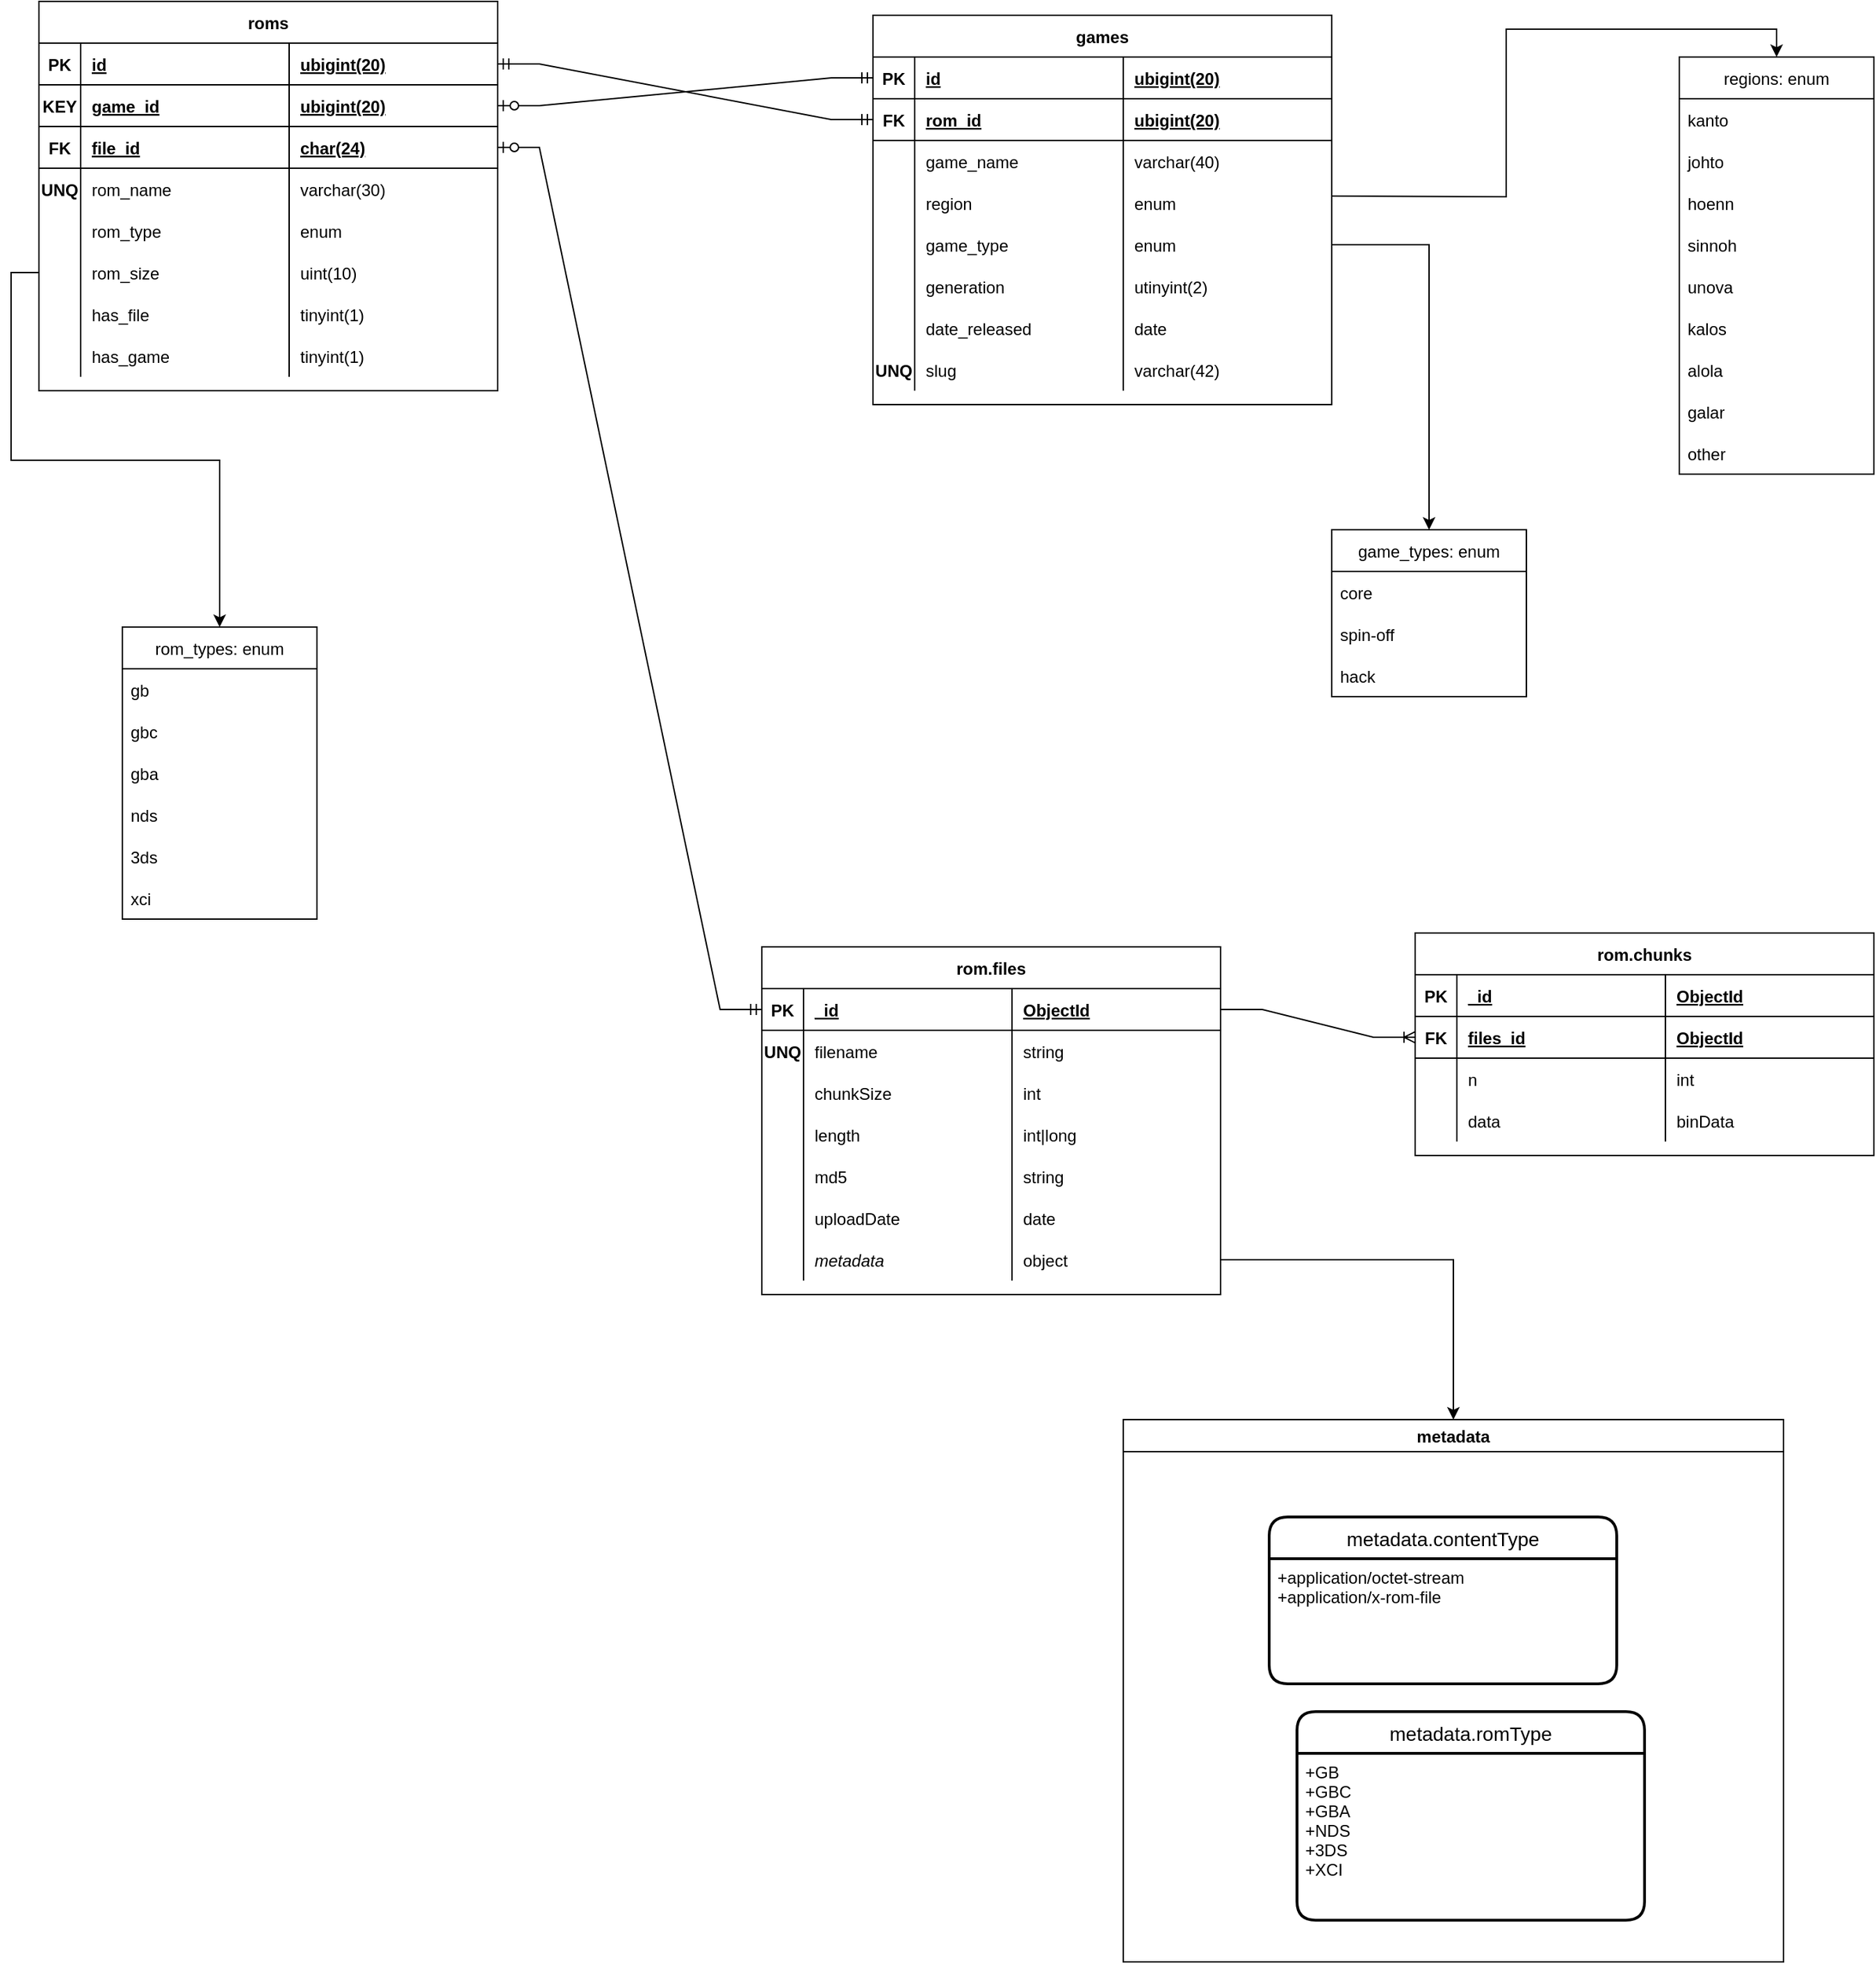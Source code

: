 <mxfile version="15.5.4" type="embed"><diagram name="entity relationships" id="74ElHqe2EC3aqX6EEn2t"><mxGraphModel dx="1138" dy="743" grid="1" gridSize="10" guides="1" tooltips="1" connect="1" arrows="1" fold="1" page="1" pageScale="1" pageWidth="1600" pageHeight="1700" math="0" shadow="0"><root><mxCell id="79l5Amxugq9wVrUoXMFh-0"/><mxCell id="79l5Amxugq9wVrUoXMFh-1" parent="79l5Amxugq9wVrUoXMFh-0"/><mxCell id="79l5Amxugq9wVrUoXMFh-99" value="" style="fontSize=12;html=1;endArrow=ERzeroToOne;startArrow=ERmandOne;rounded=0;exitX=0;exitY=0.5;exitDx=0;exitDy=0;edgeStyle=entityRelationEdgeStyle;entryX=1;entryY=0.5;entryDx=0;entryDy=0;" parent="79l5Amxugq9wVrUoXMFh-1" source="79l5Amxugq9wVrUoXMFh-71" target="79l5Amxugq9wVrUoXMFh-11" edge="1"><mxGeometry width="100" height="100" relative="1" as="geometry"><mxPoint x="477.5" y="725" as="sourcePoint"/><mxPoint x="380" y="560" as="targetPoint"/></mxGeometry></mxCell><mxCell id="7aHwa-r83lZ46MPhOt-1-4" value="" style="edgeStyle=entityRelationEdgeStyle;fontSize=12;html=1;endArrow=ERoneToMany;rounded=0;" parent="79l5Amxugq9wVrUoXMFh-1" source="79l5Amxugq9wVrUoXMFh-71" edge="1"><mxGeometry width="100" height="100" relative="1" as="geometry"><mxPoint x="780" y="785" as="sourcePoint"/><mxPoint x="1170" y="815" as="targetPoint"/></mxGeometry></mxCell><mxCell id="79l5Amxugq9wVrUoXMFh-100" value="rom.chunks" style="shape=table;startSize=30;container=1;collapsible=1;childLayout=tableLayout;fixedRows=1;rowLines=0;fontStyle=1;align=center;resizeLast=1;" parent="79l5Amxugq9wVrUoXMFh-1" vertex="1"><mxGeometry x="1170" y="740" width="330" height="160" as="geometry"/></mxCell><mxCell id="79l5Amxugq9wVrUoXMFh-101" value="" style="shape=tableRow;horizontal=0;startSize=0;swimlaneHead=0;swimlaneBody=0;fillColor=none;collapsible=0;dropTarget=0;points=[[0,0.5],[1,0.5]];portConstraint=eastwest;top=0;left=0;right=0;bottom=1;" parent="79l5Amxugq9wVrUoXMFh-100" vertex="1"><mxGeometry y="30" width="330" height="30" as="geometry"/></mxCell><mxCell id="79l5Amxugq9wVrUoXMFh-102" value="PK" style="shape=partialRectangle;connectable=0;fillColor=none;top=0;left=0;bottom=0;right=0;fontStyle=1;overflow=hidden;" parent="79l5Amxugq9wVrUoXMFh-101" vertex="1"><mxGeometry width="30" height="30" as="geometry"><mxRectangle width="30" height="30" as="alternateBounds"/></mxGeometry></mxCell><mxCell id="79l5Amxugq9wVrUoXMFh-103" value="_id" style="shape=partialRectangle;connectable=0;fillColor=none;top=0;left=0;bottom=0;right=0;align=left;spacingLeft=6;fontStyle=5;overflow=hidden;" parent="79l5Amxugq9wVrUoXMFh-101" vertex="1"><mxGeometry x="30" width="150" height="30" as="geometry"><mxRectangle width="150" height="30" as="alternateBounds"/></mxGeometry></mxCell><mxCell id="79l5Amxugq9wVrUoXMFh-104" value="ObjectId" style="shape=partialRectangle;connectable=0;fillColor=none;top=0;left=0;bottom=0;right=0;align=left;spacingLeft=6;fontStyle=5;overflow=hidden;" parent="79l5Amxugq9wVrUoXMFh-101" vertex="1"><mxGeometry x="180" width="150" height="30" as="geometry"><mxRectangle width="150" height="30" as="alternateBounds"/></mxGeometry></mxCell><mxCell id="79l5Amxugq9wVrUoXMFh-105" style="shape=tableRow;horizontal=0;startSize=0;swimlaneHead=0;swimlaneBody=0;fillColor=none;collapsible=0;dropTarget=0;points=[[0,0.5],[1,0.5]];portConstraint=eastwest;top=0;left=0;right=0;bottom=1;" parent="79l5Amxugq9wVrUoXMFh-100" vertex="1"><mxGeometry y="60" width="330" height="30" as="geometry"/></mxCell><mxCell id="79l5Amxugq9wVrUoXMFh-106" value="FK" style="shape=partialRectangle;connectable=0;fillColor=none;top=0;left=0;bottom=0;right=0;fontStyle=1;overflow=hidden;" parent="79l5Amxugq9wVrUoXMFh-105" vertex="1"><mxGeometry width="30" height="30" as="geometry"><mxRectangle width="30" height="30" as="alternateBounds"/></mxGeometry></mxCell><mxCell id="79l5Amxugq9wVrUoXMFh-107" value="files_id" style="shape=partialRectangle;connectable=0;fillColor=none;top=0;left=0;bottom=0;right=0;align=left;spacingLeft=6;fontStyle=5;overflow=hidden;" parent="79l5Amxugq9wVrUoXMFh-105" vertex="1"><mxGeometry x="30" width="150" height="30" as="geometry"><mxRectangle width="150" height="30" as="alternateBounds"/></mxGeometry></mxCell><mxCell id="79l5Amxugq9wVrUoXMFh-108" value="ObjectId" style="shape=partialRectangle;connectable=0;fillColor=none;top=0;left=0;bottom=0;right=0;align=left;spacingLeft=6;fontStyle=5;overflow=hidden;" parent="79l5Amxugq9wVrUoXMFh-105" vertex="1"><mxGeometry x="180" width="150" height="30" as="geometry"><mxRectangle width="150" height="30" as="alternateBounds"/></mxGeometry></mxCell><mxCell id="79l5Amxugq9wVrUoXMFh-109" value="" style="shape=tableRow;horizontal=0;startSize=0;swimlaneHead=0;swimlaneBody=0;fillColor=none;collapsible=0;dropTarget=0;points=[[0,0.5],[1,0.5]];portConstraint=eastwest;top=0;left=0;right=0;bottom=0;" parent="79l5Amxugq9wVrUoXMFh-100" vertex="1"><mxGeometry y="90" width="330" height="30" as="geometry"/></mxCell><mxCell id="79l5Amxugq9wVrUoXMFh-110" value="" style="shape=partialRectangle;connectable=0;fillColor=none;top=0;left=0;bottom=0;right=0;editable=1;overflow=hidden;" parent="79l5Amxugq9wVrUoXMFh-109" vertex="1"><mxGeometry width="30" height="30" as="geometry"><mxRectangle width="30" height="30" as="alternateBounds"/></mxGeometry></mxCell><mxCell id="79l5Amxugq9wVrUoXMFh-111" value="n" style="shape=partialRectangle;connectable=0;fillColor=none;top=0;left=0;bottom=0;right=0;align=left;spacingLeft=6;overflow=hidden;" parent="79l5Amxugq9wVrUoXMFh-109" vertex="1"><mxGeometry x="30" width="150" height="30" as="geometry"><mxRectangle width="150" height="30" as="alternateBounds"/></mxGeometry></mxCell><mxCell id="79l5Amxugq9wVrUoXMFh-112" value="int" style="shape=partialRectangle;connectable=0;fillColor=none;top=0;left=0;bottom=0;right=0;align=left;spacingLeft=6;overflow=hidden;" parent="79l5Amxugq9wVrUoXMFh-109" vertex="1"><mxGeometry x="180" width="150" height="30" as="geometry"><mxRectangle width="150" height="30" as="alternateBounds"/></mxGeometry></mxCell><mxCell id="79l5Amxugq9wVrUoXMFh-113" value="" style="shape=tableRow;horizontal=0;startSize=0;swimlaneHead=0;swimlaneBody=0;fillColor=none;collapsible=0;dropTarget=0;points=[[0,0.5],[1,0.5]];portConstraint=eastwest;top=0;left=0;right=0;bottom=0;" parent="79l5Amxugq9wVrUoXMFh-100" vertex="1"><mxGeometry y="120" width="330" height="30" as="geometry"/></mxCell><mxCell id="79l5Amxugq9wVrUoXMFh-114" value="" style="shape=partialRectangle;connectable=0;fillColor=none;top=0;left=0;bottom=0;right=0;editable=1;overflow=hidden;" parent="79l5Amxugq9wVrUoXMFh-113" vertex="1"><mxGeometry width="30" height="30" as="geometry"><mxRectangle width="30" height="30" as="alternateBounds"/></mxGeometry></mxCell><mxCell id="79l5Amxugq9wVrUoXMFh-115" value="data" style="shape=partialRectangle;connectable=0;fillColor=none;top=0;left=0;bottom=0;right=0;align=left;spacingLeft=6;overflow=hidden;" parent="79l5Amxugq9wVrUoXMFh-113" vertex="1"><mxGeometry x="30" width="150" height="30" as="geometry"><mxRectangle width="150" height="30" as="alternateBounds"/></mxGeometry></mxCell><mxCell id="79l5Amxugq9wVrUoXMFh-116" value="binData" style="shape=partialRectangle;connectable=0;fillColor=none;top=0;left=0;bottom=0;right=0;align=left;spacingLeft=6;overflow=hidden;" parent="79l5Amxugq9wVrUoXMFh-113" vertex="1"><mxGeometry x="180" width="150" height="30" as="geometry"><mxRectangle width="150" height="30" as="alternateBounds"/></mxGeometry></mxCell><mxCell id="79l5Amxugq9wVrUoXMFh-70" value="rom.files" style="shape=table;startSize=30;container=1;collapsible=1;childLayout=tableLayout;fixedRows=1;rowLines=0;fontStyle=1;align=center;resizeLast=1;" parent="79l5Amxugq9wVrUoXMFh-1" vertex="1"><mxGeometry x="700" y="750" width="330" height="250" as="geometry"/></mxCell><mxCell id="79l5Amxugq9wVrUoXMFh-71" value="" style="shape=tableRow;horizontal=0;startSize=0;swimlaneHead=0;swimlaneBody=0;fillColor=none;collapsible=0;dropTarget=0;points=[[0,0.5],[1,0.5]];portConstraint=eastwest;top=0;left=0;right=0;bottom=1;" parent="79l5Amxugq9wVrUoXMFh-70" vertex="1"><mxGeometry y="30" width="330" height="30" as="geometry"/></mxCell><mxCell id="79l5Amxugq9wVrUoXMFh-72" value="PK" style="shape=partialRectangle;connectable=0;fillColor=none;top=0;left=0;bottom=0;right=0;fontStyle=1;overflow=hidden;" parent="79l5Amxugq9wVrUoXMFh-71" vertex="1"><mxGeometry width="30" height="30" as="geometry"><mxRectangle width="30" height="30" as="alternateBounds"/></mxGeometry></mxCell><mxCell id="79l5Amxugq9wVrUoXMFh-73" value="_id" style="shape=partialRectangle;connectable=0;fillColor=none;top=0;left=0;bottom=0;right=0;align=left;spacingLeft=6;fontStyle=5;overflow=hidden;" parent="79l5Amxugq9wVrUoXMFh-71" vertex="1"><mxGeometry x="30" width="150" height="30" as="geometry"><mxRectangle width="150" height="30" as="alternateBounds"/></mxGeometry></mxCell><mxCell id="79l5Amxugq9wVrUoXMFh-74" value="ObjectId" style="shape=partialRectangle;connectable=0;fillColor=none;top=0;left=0;bottom=0;right=0;align=left;spacingLeft=6;fontStyle=5;overflow=hidden;" parent="79l5Amxugq9wVrUoXMFh-71" vertex="1"><mxGeometry x="180" width="150" height="30" as="geometry"><mxRectangle width="150" height="30" as="alternateBounds"/></mxGeometry></mxCell><mxCell id="79l5Amxugq9wVrUoXMFh-75" value="" style="shape=tableRow;horizontal=0;startSize=0;swimlaneHead=0;swimlaneBody=0;fillColor=none;collapsible=0;dropTarget=0;points=[[0,0.5],[1,0.5]];portConstraint=eastwest;top=0;left=0;right=0;bottom=0;" parent="79l5Amxugq9wVrUoXMFh-70" vertex="1"><mxGeometry y="60" width="330" height="30" as="geometry"/></mxCell><mxCell id="79l5Amxugq9wVrUoXMFh-76" value="UNQ" style="shape=partialRectangle;connectable=0;fillColor=none;top=0;left=0;bottom=0;right=0;editable=1;overflow=hidden;fontStyle=1" parent="79l5Amxugq9wVrUoXMFh-75" vertex="1"><mxGeometry width="30" height="30" as="geometry"><mxRectangle width="30" height="30" as="alternateBounds"/></mxGeometry></mxCell><mxCell id="79l5Amxugq9wVrUoXMFh-77" value="filename" style="shape=partialRectangle;connectable=0;fillColor=none;top=0;left=0;bottom=0;right=0;align=left;spacingLeft=6;overflow=hidden;" parent="79l5Amxugq9wVrUoXMFh-75" vertex="1"><mxGeometry x="30" width="150" height="30" as="geometry"><mxRectangle width="150" height="30" as="alternateBounds"/></mxGeometry></mxCell><mxCell id="79l5Amxugq9wVrUoXMFh-78" value="string" style="shape=partialRectangle;connectable=0;fillColor=none;top=0;left=0;bottom=0;right=0;align=left;spacingLeft=6;overflow=hidden;" parent="79l5Amxugq9wVrUoXMFh-75" vertex="1"><mxGeometry x="180" width="150" height="30" as="geometry"><mxRectangle width="150" height="30" as="alternateBounds"/></mxGeometry></mxCell><mxCell id="79l5Amxugq9wVrUoXMFh-79" value="" style="shape=tableRow;horizontal=0;startSize=0;swimlaneHead=0;swimlaneBody=0;fillColor=none;collapsible=0;dropTarget=0;points=[[0,0.5],[1,0.5]];portConstraint=eastwest;top=0;left=0;right=0;bottom=0;" parent="79l5Amxugq9wVrUoXMFh-70" vertex="1"><mxGeometry y="90" width="330" height="30" as="geometry"/></mxCell><mxCell id="79l5Amxugq9wVrUoXMFh-80" value="" style="shape=partialRectangle;connectable=0;fillColor=none;top=0;left=0;bottom=0;right=0;editable=1;overflow=hidden;" parent="79l5Amxugq9wVrUoXMFh-79" vertex="1"><mxGeometry width="30" height="30" as="geometry"><mxRectangle width="30" height="30" as="alternateBounds"/></mxGeometry></mxCell><mxCell id="79l5Amxugq9wVrUoXMFh-81" value="chunkSize" style="shape=partialRectangle;connectable=0;fillColor=none;top=0;left=0;bottom=0;right=0;align=left;spacingLeft=6;overflow=hidden;" parent="79l5Amxugq9wVrUoXMFh-79" vertex="1"><mxGeometry x="30" width="150" height="30" as="geometry"><mxRectangle width="150" height="30" as="alternateBounds"/></mxGeometry></mxCell><mxCell id="79l5Amxugq9wVrUoXMFh-82" value="int" style="shape=partialRectangle;connectable=0;fillColor=none;top=0;left=0;bottom=0;right=0;align=left;spacingLeft=6;overflow=hidden;" parent="79l5Amxugq9wVrUoXMFh-79" vertex="1"><mxGeometry x="180" width="150" height="30" as="geometry"><mxRectangle width="150" height="30" as="alternateBounds"/></mxGeometry></mxCell><mxCell id="79l5Amxugq9wVrUoXMFh-83" style="shape=tableRow;horizontal=0;startSize=0;swimlaneHead=0;swimlaneBody=0;fillColor=none;collapsible=0;dropTarget=0;points=[[0,0.5],[1,0.5]];portConstraint=eastwest;top=0;left=0;right=0;bottom=0;" parent="79l5Amxugq9wVrUoXMFh-70" vertex="1"><mxGeometry y="120" width="330" height="30" as="geometry"/></mxCell><mxCell id="79l5Amxugq9wVrUoXMFh-84" style="shape=partialRectangle;connectable=0;fillColor=none;top=0;left=0;bottom=0;right=0;editable=1;overflow=hidden;" parent="79l5Amxugq9wVrUoXMFh-83" vertex="1"><mxGeometry width="30" height="30" as="geometry"><mxRectangle width="30" height="30" as="alternateBounds"/></mxGeometry></mxCell><mxCell id="79l5Amxugq9wVrUoXMFh-85" value="length" style="shape=partialRectangle;connectable=0;fillColor=none;top=0;left=0;bottom=0;right=0;align=left;spacingLeft=6;overflow=hidden;" parent="79l5Amxugq9wVrUoXMFh-83" vertex="1"><mxGeometry x="30" width="150" height="30" as="geometry"><mxRectangle width="150" height="30" as="alternateBounds"/></mxGeometry></mxCell><mxCell id="79l5Amxugq9wVrUoXMFh-86" value="int|long" style="shape=partialRectangle;connectable=0;fillColor=none;top=0;left=0;bottom=0;right=0;align=left;spacingLeft=6;overflow=hidden;" parent="79l5Amxugq9wVrUoXMFh-83" vertex="1"><mxGeometry x="180" width="150" height="30" as="geometry"><mxRectangle width="150" height="30" as="alternateBounds"/></mxGeometry></mxCell><mxCell id="79l5Amxugq9wVrUoXMFh-87" style="shape=tableRow;horizontal=0;startSize=0;swimlaneHead=0;swimlaneBody=0;fillColor=none;collapsible=0;dropTarget=0;points=[[0,0.5],[1,0.5]];portConstraint=eastwest;top=0;left=0;right=0;bottom=0;" parent="79l5Amxugq9wVrUoXMFh-70" vertex="1"><mxGeometry y="150" width="330" height="30" as="geometry"/></mxCell><mxCell id="79l5Amxugq9wVrUoXMFh-88" style="shape=partialRectangle;connectable=0;fillColor=none;top=0;left=0;bottom=0;right=0;editable=1;overflow=hidden;" parent="79l5Amxugq9wVrUoXMFh-87" vertex="1"><mxGeometry width="30" height="30" as="geometry"><mxRectangle width="30" height="30" as="alternateBounds"/></mxGeometry></mxCell><mxCell id="79l5Amxugq9wVrUoXMFh-89" value="md5" style="shape=partialRectangle;connectable=0;fillColor=none;top=0;left=0;bottom=0;right=0;align=left;spacingLeft=6;overflow=hidden;" parent="79l5Amxugq9wVrUoXMFh-87" vertex="1"><mxGeometry x="30" width="150" height="30" as="geometry"><mxRectangle width="150" height="30" as="alternateBounds"/></mxGeometry></mxCell><mxCell id="79l5Amxugq9wVrUoXMFh-90" value="string" style="shape=partialRectangle;connectable=0;fillColor=none;top=0;left=0;bottom=0;right=0;align=left;spacingLeft=6;overflow=hidden;" parent="79l5Amxugq9wVrUoXMFh-87" vertex="1"><mxGeometry x="180" width="150" height="30" as="geometry"><mxRectangle width="150" height="30" as="alternateBounds"/></mxGeometry></mxCell><mxCell id="79l5Amxugq9wVrUoXMFh-91" style="shape=tableRow;horizontal=0;startSize=0;swimlaneHead=0;swimlaneBody=0;fillColor=none;collapsible=0;dropTarget=0;points=[[0,0.5],[1,0.5]];portConstraint=eastwest;top=0;left=0;right=0;bottom=0;" parent="79l5Amxugq9wVrUoXMFh-70" vertex="1"><mxGeometry y="180" width="330" height="30" as="geometry"/></mxCell><mxCell id="79l5Amxugq9wVrUoXMFh-92" style="shape=partialRectangle;connectable=0;fillColor=none;top=0;left=0;bottom=0;right=0;editable=1;overflow=hidden;" parent="79l5Amxugq9wVrUoXMFh-91" vertex="1"><mxGeometry width="30" height="30" as="geometry"><mxRectangle width="30" height="30" as="alternateBounds"/></mxGeometry></mxCell><mxCell id="79l5Amxugq9wVrUoXMFh-93" value="uploadDate" style="shape=partialRectangle;connectable=0;fillColor=none;top=0;left=0;bottom=0;right=0;align=left;spacingLeft=6;overflow=hidden;" parent="79l5Amxugq9wVrUoXMFh-91" vertex="1"><mxGeometry x="30" width="150" height="30" as="geometry"><mxRectangle width="150" height="30" as="alternateBounds"/></mxGeometry></mxCell><mxCell id="79l5Amxugq9wVrUoXMFh-94" value="date" style="shape=partialRectangle;connectable=0;fillColor=none;top=0;left=0;bottom=0;right=0;align=left;spacingLeft=6;overflow=hidden;" parent="79l5Amxugq9wVrUoXMFh-91" vertex="1"><mxGeometry x="180" width="150" height="30" as="geometry"><mxRectangle width="150" height="30" as="alternateBounds"/></mxGeometry></mxCell><mxCell id="79l5Amxugq9wVrUoXMFh-95" value="" style="shape=tableRow;horizontal=0;startSize=0;swimlaneHead=0;swimlaneBody=0;fillColor=none;collapsible=0;dropTarget=0;points=[[0,0.5],[1,0.5]];portConstraint=eastwest;top=0;left=0;right=0;bottom=0;" parent="79l5Amxugq9wVrUoXMFh-70" vertex="1"><mxGeometry y="210" width="330" height="30" as="geometry"/></mxCell><mxCell id="79l5Amxugq9wVrUoXMFh-96" value="" style="shape=partialRectangle;connectable=0;fillColor=none;top=0;left=0;bottom=0;right=0;editable=1;overflow=hidden;" parent="79l5Amxugq9wVrUoXMFh-95" vertex="1"><mxGeometry width="30" height="30" as="geometry"><mxRectangle width="30" height="30" as="alternateBounds"/></mxGeometry></mxCell><mxCell id="79l5Amxugq9wVrUoXMFh-97" value="metadata" style="shape=partialRectangle;connectable=0;fillColor=none;top=0;left=0;bottom=0;right=0;align=left;spacingLeft=6;overflow=hidden;fontStyle=2" parent="79l5Amxugq9wVrUoXMFh-95" vertex="1"><mxGeometry x="30" width="150" height="30" as="geometry"><mxRectangle width="150" height="30" as="alternateBounds"/></mxGeometry></mxCell><mxCell id="79l5Amxugq9wVrUoXMFh-98" value="object" style="shape=partialRectangle;connectable=0;fillColor=none;top=0;left=0;bottom=0;right=0;align=left;spacingLeft=6;overflow=hidden;" parent="79l5Amxugq9wVrUoXMFh-95" vertex="1"><mxGeometry x="180" width="150" height="30" as="geometry"><mxRectangle width="150" height="30" as="alternateBounds"/></mxGeometry></mxCell><mxCell id="79l5Amxugq9wVrUoXMFh-142" value="metadata" style="swimlane;startSize=23;" parent="79l5Amxugq9wVrUoXMFh-1" vertex="1"><mxGeometry x="960" y="1090" width="475" height="390" as="geometry"/></mxCell><mxCell id="79l5Amxugq9wVrUoXMFh-143" value="metadata.contentType" style="swimlane;childLayout=stackLayout;horizontal=1;startSize=30;horizontalStack=0;rounded=1;fontSize=14;fontStyle=0;strokeWidth=2;resizeParent=0;resizeLast=1;shadow=0;dashed=0;align=center;" parent="79l5Amxugq9wVrUoXMFh-142" vertex="1"><mxGeometry x="105" y="70" width="250" height="120" as="geometry"/></mxCell><mxCell id="79l5Amxugq9wVrUoXMFh-144" value="+application/octet-stream&#10;+application/x-rom-file" style="align=left;strokeColor=none;fillColor=none;spacingLeft=4;fontSize=12;verticalAlign=top;resizable=0;rotatable=0;part=1;" parent="79l5Amxugq9wVrUoXMFh-143" vertex="1"><mxGeometry y="30" width="250" height="90" as="geometry"/></mxCell><mxCell id="79l5Amxugq9wVrUoXMFh-145" value="metadata.romType" style="swimlane;childLayout=stackLayout;horizontal=1;startSize=30;horizontalStack=0;rounded=1;fontSize=14;fontStyle=0;strokeWidth=2;resizeParent=0;resizeLast=1;shadow=0;dashed=0;align=center;" parent="79l5Amxugq9wVrUoXMFh-142" vertex="1"><mxGeometry x="125" y="210" width="250" height="150" as="geometry"/></mxCell><mxCell id="79l5Amxugq9wVrUoXMFh-146" value="+GB&#10;+GBC&#10;+GBA&#10;+NDS&#10;+3DS&#10;+XCI" style="align=left;strokeColor=none;fillColor=none;spacingLeft=4;fontSize=12;verticalAlign=top;resizable=0;rotatable=0;part=1;" parent="79l5Amxugq9wVrUoXMFh-145" vertex="1"><mxGeometry y="30" width="250" height="120" as="geometry"/></mxCell><mxCell id="79l5Amxugq9wVrUoXMFh-147" style="edgeStyle=orthogonalEdgeStyle;rounded=0;orthogonalLoop=1;jettySize=auto;html=1;exitX=1;exitY=0.5;exitDx=0;exitDy=0;entryX=0.5;entryY=0;entryDx=0;entryDy=0;startArrow=baseDash;startFill=0;" parent="79l5Amxugq9wVrUoXMFh-1" source="79l5Amxugq9wVrUoXMFh-95" target="79l5Amxugq9wVrUoXMFh-142" edge="1"><mxGeometry relative="1" as="geometry"><mxPoint x="1060" y="1050" as="targetPoint"/></mxGeometry></mxCell><mxCell id="79l5Amxugq9wVrUoXMFh-2" value="roms" style="shape=table;startSize=30;container=1;collapsible=1;childLayout=tableLayout;fixedRows=1;rowLines=0;fontStyle=1;align=center;resizeLast=1;" parent="79l5Amxugq9wVrUoXMFh-1" vertex="1"><mxGeometry x="180" y="70" width="330" height="280" as="geometry"/></mxCell><mxCell id="79l5Amxugq9wVrUoXMFh-3" value="" style="shape=tableRow;horizontal=0;startSize=0;swimlaneHead=0;swimlaneBody=0;fillColor=none;collapsible=0;dropTarget=0;points=[[0,0.5],[1,0.5]];portConstraint=eastwest;top=0;left=0;right=0;bottom=1;" parent="79l5Amxugq9wVrUoXMFh-2" vertex="1"><mxGeometry y="30" width="330" height="30" as="geometry"/></mxCell><mxCell id="79l5Amxugq9wVrUoXMFh-4" value="PK" style="shape=partialRectangle;connectable=0;fillColor=none;top=0;left=0;bottom=0;right=0;fontStyle=1;overflow=hidden;" parent="79l5Amxugq9wVrUoXMFh-3" vertex="1"><mxGeometry width="30" height="30" as="geometry"><mxRectangle width="30" height="30" as="alternateBounds"/></mxGeometry></mxCell><mxCell id="79l5Amxugq9wVrUoXMFh-5" value="id" style="shape=partialRectangle;connectable=0;fillColor=none;top=0;left=0;bottom=0;right=0;align=left;spacingLeft=6;fontStyle=5;overflow=hidden;" parent="79l5Amxugq9wVrUoXMFh-3" vertex="1"><mxGeometry x="30" width="150" height="30" as="geometry"><mxRectangle width="150" height="30" as="alternateBounds"/></mxGeometry></mxCell><mxCell id="79l5Amxugq9wVrUoXMFh-6" value="ubigint(20)" style="shape=partialRectangle;connectable=0;fillColor=none;top=0;left=0;bottom=0;right=0;align=left;spacingLeft=6;fontStyle=5;overflow=hidden;" parent="79l5Amxugq9wVrUoXMFh-3" vertex="1"><mxGeometry x="180" width="150" height="30" as="geometry"><mxRectangle width="150" height="30" as="alternateBounds"/></mxGeometry></mxCell><mxCell id="79l5Amxugq9wVrUoXMFh-7" style="shape=tableRow;horizontal=0;startSize=0;swimlaneHead=0;swimlaneBody=0;fillColor=none;collapsible=0;dropTarget=0;points=[[0,0.5],[1,0.5]];portConstraint=eastwest;top=0;left=0;right=0;bottom=1;" parent="79l5Amxugq9wVrUoXMFh-2" vertex="1"><mxGeometry y="60" width="330" height="30" as="geometry"/></mxCell><mxCell id="79l5Amxugq9wVrUoXMFh-8" value="KEY" style="shape=partialRectangle;connectable=0;fillColor=none;top=0;left=0;bottom=0;right=0;fontStyle=1;overflow=hidden;" parent="79l5Amxugq9wVrUoXMFh-7" vertex="1"><mxGeometry width="30" height="30" as="geometry"><mxRectangle width="30" height="30" as="alternateBounds"/></mxGeometry></mxCell><mxCell id="79l5Amxugq9wVrUoXMFh-9" value="game_id" style="shape=partialRectangle;connectable=0;fillColor=none;top=0;left=0;bottom=0;right=0;align=left;spacingLeft=6;fontStyle=5;overflow=hidden;" parent="79l5Amxugq9wVrUoXMFh-7" vertex="1"><mxGeometry x="30" width="150" height="30" as="geometry"><mxRectangle width="150" height="30" as="alternateBounds"/></mxGeometry></mxCell><mxCell id="79l5Amxugq9wVrUoXMFh-10" value="ubigint(20)" style="shape=partialRectangle;connectable=0;fillColor=none;top=0;left=0;bottom=0;right=0;align=left;spacingLeft=6;fontStyle=5;overflow=hidden;" parent="79l5Amxugq9wVrUoXMFh-7" vertex="1"><mxGeometry x="180" width="150" height="30" as="geometry"><mxRectangle width="150" height="30" as="alternateBounds"/></mxGeometry></mxCell><mxCell id="79l5Amxugq9wVrUoXMFh-11" style="shape=tableRow;horizontal=0;startSize=0;swimlaneHead=0;swimlaneBody=0;fillColor=none;collapsible=0;dropTarget=0;points=[[0,0.5],[1,0.5]];portConstraint=eastwest;top=0;left=0;right=0;bottom=1;" parent="79l5Amxugq9wVrUoXMFh-2" vertex="1"><mxGeometry y="90" width="330" height="30" as="geometry"/></mxCell><mxCell id="79l5Amxugq9wVrUoXMFh-12" value="FK" style="shape=partialRectangle;connectable=0;fillColor=none;top=0;left=0;bottom=0;right=0;fontStyle=1;overflow=hidden;" parent="79l5Amxugq9wVrUoXMFh-11" vertex="1"><mxGeometry width="30" height="30" as="geometry"><mxRectangle width="30" height="30" as="alternateBounds"/></mxGeometry></mxCell><mxCell id="79l5Amxugq9wVrUoXMFh-13" value="file_id" style="shape=partialRectangle;connectable=0;fillColor=none;top=0;left=0;bottom=0;right=0;align=left;spacingLeft=6;fontStyle=5;overflow=hidden;" parent="79l5Amxugq9wVrUoXMFh-11" vertex="1"><mxGeometry x="30" width="150" height="30" as="geometry"><mxRectangle width="150" height="30" as="alternateBounds"/></mxGeometry></mxCell><mxCell id="79l5Amxugq9wVrUoXMFh-14" value="char(24)" style="shape=partialRectangle;connectable=0;fillColor=none;top=0;left=0;bottom=0;right=0;align=left;spacingLeft=6;fontStyle=5;overflow=hidden;" parent="79l5Amxugq9wVrUoXMFh-11" vertex="1"><mxGeometry x="180" width="150" height="30" as="geometry"><mxRectangle width="150" height="30" as="alternateBounds"/></mxGeometry></mxCell><mxCell id="79l5Amxugq9wVrUoXMFh-15" value="" style="shape=tableRow;horizontal=0;startSize=0;swimlaneHead=0;swimlaneBody=0;fillColor=none;collapsible=0;dropTarget=0;points=[[0,0.5],[1,0.5]];portConstraint=eastwest;top=0;left=0;right=0;bottom=0;" parent="79l5Amxugq9wVrUoXMFh-2" vertex="1"><mxGeometry y="120" width="330" height="30" as="geometry"/></mxCell><mxCell id="79l5Amxugq9wVrUoXMFh-16" value="UNQ" style="shape=partialRectangle;connectable=0;fillColor=none;top=0;left=0;bottom=0;right=0;editable=1;overflow=hidden;fontStyle=1" parent="79l5Amxugq9wVrUoXMFh-15" vertex="1"><mxGeometry width="30" height="30" as="geometry"><mxRectangle width="30" height="30" as="alternateBounds"/></mxGeometry></mxCell><mxCell id="79l5Amxugq9wVrUoXMFh-17" value="rom_name" style="shape=partialRectangle;connectable=0;fillColor=none;top=0;left=0;bottom=0;right=0;align=left;spacingLeft=6;overflow=hidden;" parent="79l5Amxugq9wVrUoXMFh-15" vertex="1"><mxGeometry x="30" width="150" height="30" as="geometry"><mxRectangle width="150" height="30" as="alternateBounds"/></mxGeometry></mxCell><mxCell id="79l5Amxugq9wVrUoXMFh-18" value="varchar(30)" style="shape=partialRectangle;connectable=0;fillColor=none;top=0;left=0;bottom=0;right=0;align=left;spacingLeft=6;overflow=hidden;" parent="79l5Amxugq9wVrUoXMFh-15" vertex="1"><mxGeometry x="180" width="150" height="30" as="geometry"><mxRectangle width="150" height="30" as="alternateBounds"/></mxGeometry></mxCell><mxCell id="79l5Amxugq9wVrUoXMFh-19" value="" style="shape=tableRow;horizontal=0;startSize=0;swimlaneHead=0;swimlaneBody=0;fillColor=none;collapsible=0;dropTarget=0;points=[[0,0.5],[1,0.5]];portConstraint=eastwest;top=0;left=0;right=0;bottom=0;" parent="79l5Amxugq9wVrUoXMFh-2" vertex="1"><mxGeometry y="150" width="330" height="30" as="geometry"/></mxCell><mxCell id="79l5Amxugq9wVrUoXMFh-20" value="" style="shape=partialRectangle;connectable=0;fillColor=none;top=0;left=0;bottom=0;right=0;editable=1;overflow=hidden;" parent="79l5Amxugq9wVrUoXMFh-19" vertex="1"><mxGeometry width="30" height="30" as="geometry"><mxRectangle width="30" height="30" as="alternateBounds"/></mxGeometry></mxCell><mxCell id="79l5Amxugq9wVrUoXMFh-21" value="rom_type" style="shape=partialRectangle;connectable=0;fillColor=none;top=0;left=0;bottom=0;right=0;align=left;spacingLeft=6;overflow=hidden;" parent="79l5Amxugq9wVrUoXMFh-19" vertex="1"><mxGeometry x="30" width="150" height="30" as="geometry"><mxRectangle width="150" height="30" as="alternateBounds"/></mxGeometry></mxCell><mxCell id="79l5Amxugq9wVrUoXMFh-22" value="enum" style="shape=partialRectangle;connectable=0;fillColor=none;top=0;left=0;bottom=0;right=0;align=left;spacingLeft=6;overflow=hidden;" parent="79l5Amxugq9wVrUoXMFh-19" vertex="1"><mxGeometry x="180" width="150" height="30" as="geometry"><mxRectangle width="150" height="30" as="alternateBounds"/></mxGeometry></mxCell><mxCell id="79l5Amxugq9wVrUoXMFh-23" style="shape=tableRow;horizontal=0;startSize=0;swimlaneHead=0;swimlaneBody=0;fillColor=none;collapsible=0;dropTarget=0;points=[[0,0.5],[1,0.5]];portConstraint=eastwest;top=0;left=0;right=0;bottom=0;" parent="79l5Amxugq9wVrUoXMFh-2" vertex="1"><mxGeometry y="180" width="330" height="30" as="geometry"/></mxCell><mxCell id="79l5Amxugq9wVrUoXMFh-24" style="shape=partialRectangle;connectable=0;fillColor=none;top=0;left=0;bottom=0;right=0;editable=1;overflow=hidden;" parent="79l5Amxugq9wVrUoXMFh-23" vertex="1"><mxGeometry width="30" height="30" as="geometry"><mxRectangle width="30" height="30" as="alternateBounds"/></mxGeometry></mxCell><mxCell id="79l5Amxugq9wVrUoXMFh-25" value="rom_size" style="shape=partialRectangle;connectable=0;fillColor=none;top=0;left=0;bottom=0;right=0;align=left;spacingLeft=6;overflow=hidden;" parent="79l5Amxugq9wVrUoXMFh-23" vertex="1"><mxGeometry x="30" width="150" height="30" as="geometry"><mxRectangle width="150" height="30" as="alternateBounds"/></mxGeometry></mxCell><mxCell id="79l5Amxugq9wVrUoXMFh-26" value="uint(10)" style="shape=partialRectangle;connectable=0;fillColor=none;top=0;left=0;bottom=0;right=0;align=left;spacingLeft=6;overflow=hidden;" parent="79l5Amxugq9wVrUoXMFh-23" vertex="1"><mxGeometry x="180" width="150" height="30" as="geometry"><mxRectangle width="150" height="30" as="alternateBounds"/></mxGeometry></mxCell><mxCell id="79l5Amxugq9wVrUoXMFh-27" value="" style="shape=tableRow;horizontal=0;startSize=0;swimlaneHead=0;swimlaneBody=0;fillColor=none;collapsible=0;dropTarget=0;points=[[0,0.5],[1,0.5]];portConstraint=eastwest;top=0;left=0;right=0;bottom=0;" parent="79l5Amxugq9wVrUoXMFh-2" vertex="1"><mxGeometry y="210" width="330" height="30" as="geometry"/></mxCell><mxCell id="79l5Amxugq9wVrUoXMFh-28" value="" style="shape=partialRectangle;connectable=0;fillColor=none;top=0;left=0;bottom=0;right=0;editable=1;overflow=hidden;" parent="79l5Amxugq9wVrUoXMFh-27" vertex="1"><mxGeometry width="30" height="30" as="geometry"><mxRectangle width="30" height="30" as="alternateBounds"/></mxGeometry></mxCell><mxCell id="79l5Amxugq9wVrUoXMFh-29" value="has_file" style="shape=partialRectangle;connectable=0;fillColor=none;top=0;left=0;bottom=0;right=0;align=left;spacingLeft=6;overflow=hidden;" parent="79l5Amxugq9wVrUoXMFh-27" vertex="1"><mxGeometry x="30" width="150" height="30" as="geometry"><mxRectangle width="150" height="30" as="alternateBounds"/></mxGeometry></mxCell><mxCell id="79l5Amxugq9wVrUoXMFh-30" value="tinyint(1)" style="shape=partialRectangle;connectable=0;fillColor=none;top=0;left=0;bottom=0;right=0;align=left;spacingLeft=6;overflow=hidden;" parent="79l5Amxugq9wVrUoXMFh-27" vertex="1"><mxGeometry x="180" width="150" height="30" as="geometry"><mxRectangle width="150" height="30" as="alternateBounds"/></mxGeometry></mxCell><mxCell id="79l5Amxugq9wVrUoXMFh-31" style="shape=tableRow;horizontal=0;startSize=0;swimlaneHead=0;swimlaneBody=0;fillColor=none;collapsible=0;dropTarget=0;points=[[0,0.5],[1,0.5]];portConstraint=eastwest;top=0;left=0;right=0;bottom=0;" parent="79l5Amxugq9wVrUoXMFh-2" vertex="1"><mxGeometry y="240" width="330" height="30" as="geometry"/></mxCell><mxCell id="79l5Amxugq9wVrUoXMFh-32" style="shape=partialRectangle;connectable=0;fillColor=none;top=0;left=0;bottom=0;right=0;editable=1;overflow=hidden;" parent="79l5Amxugq9wVrUoXMFh-31" vertex="1"><mxGeometry width="30" height="30" as="geometry"><mxRectangle width="30" height="30" as="alternateBounds"/></mxGeometry></mxCell><mxCell id="79l5Amxugq9wVrUoXMFh-33" value="has_game" style="shape=partialRectangle;connectable=0;fillColor=none;top=0;left=0;bottom=0;right=0;align=left;spacingLeft=6;overflow=hidden;" parent="79l5Amxugq9wVrUoXMFh-31" vertex="1"><mxGeometry x="30" width="150" height="30" as="geometry"><mxRectangle width="150" height="30" as="alternateBounds"/></mxGeometry></mxCell><mxCell id="79l5Amxugq9wVrUoXMFh-34" value="tinyint(1)" style="shape=partialRectangle;connectable=0;fillColor=none;top=0;left=0;bottom=0;right=0;align=left;spacingLeft=6;overflow=hidden;" parent="79l5Amxugq9wVrUoXMFh-31" vertex="1"><mxGeometry x="180" width="150" height="30" as="geometry"><mxRectangle width="150" height="30" as="alternateBounds"/></mxGeometry></mxCell><mxCell id="79l5Amxugq9wVrUoXMFh-35" value="games" style="shape=table;startSize=30;container=1;collapsible=1;childLayout=tableLayout;fixedRows=1;rowLines=0;fontStyle=1;align=center;resizeLast=1;" parent="79l5Amxugq9wVrUoXMFh-1" vertex="1"><mxGeometry x="780" y="80" width="330" height="280" as="geometry"/></mxCell><mxCell id="79l5Amxugq9wVrUoXMFh-36" value="" style="shape=tableRow;horizontal=0;startSize=0;swimlaneHead=0;swimlaneBody=0;fillColor=none;collapsible=0;dropTarget=0;points=[[0,0.5],[1,0.5]];portConstraint=eastwest;top=0;left=0;right=0;bottom=1;" parent="79l5Amxugq9wVrUoXMFh-35" vertex="1"><mxGeometry y="30" width="330" height="30" as="geometry"/></mxCell><mxCell id="79l5Amxugq9wVrUoXMFh-37" value="PK" style="shape=partialRectangle;connectable=0;fillColor=none;top=0;left=0;bottom=0;right=0;fontStyle=1;overflow=hidden;" parent="79l5Amxugq9wVrUoXMFh-36" vertex="1"><mxGeometry width="30" height="30" as="geometry"><mxRectangle width="30" height="30" as="alternateBounds"/></mxGeometry></mxCell><mxCell id="79l5Amxugq9wVrUoXMFh-38" value="id" style="shape=partialRectangle;connectable=0;fillColor=none;top=0;left=0;bottom=0;right=0;align=left;spacingLeft=6;fontStyle=5;overflow=hidden;" parent="79l5Amxugq9wVrUoXMFh-36" vertex="1"><mxGeometry x="30" width="150" height="30" as="geometry"><mxRectangle width="150" height="30" as="alternateBounds"/></mxGeometry></mxCell><mxCell id="79l5Amxugq9wVrUoXMFh-39" value="ubigint(20)" style="shape=partialRectangle;connectable=0;fillColor=none;top=0;left=0;bottom=0;right=0;align=left;spacingLeft=6;fontStyle=5;overflow=hidden;" parent="79l5Amxugq9wVrUoXMFh-36" vertex="1"><mxGeometry x="180" width="150" height="30" as="geometry"><mxRectangle width="150" height="30" as="alternateBounds"/></mxGeometry></mxCell><mxCell id="79l5Amxugq9wVrUoXMFh-40" style="shape=tableRow;horizontal=0;startSize=0;swimlaneHead=0;swimlaneBody=0;fillColor=none;collapsible=0;dropTarget=0;points=[[0,0.5],[1,0.5]];portConstraint=eastwest;top=0;left=0;right=0;bottom=1;" parent="79l5Amxugq9wVrUoXMFh-35" vertex="1"><mxGeometry y="60" width="330" height="30" as="geometry"/></mxCell><mxCell id="79l5Amxugq9wVrUoXMFh-41" value="FK" style="shape=partialRectangle;connectable=0;fillColor=none;top=0;left=0;bottom=0;right=0;fontStyle=1;overflow=hidden;" parent="79l5Amxugq9wVrUoXMFh-40" vertex="1"><mxGeometry width="30" height="30" as="geometry"><mxRectangle width="30" height="30" as="alternateBounds"/></mxGeometry></mxCell><mxCell id="79l5Amxugq9wVrUoXMFh-42" value="rom_id" style="shape=partialRectangle;connectable=0;fillColor=none;top=0;left=0;bottom=0;right=0;align=left;spacingLeft=6;fontStyle=5;overflow=hidden;" parent="79l5Amxugq9wVrUoXMFh-40" vertex="1"><mxGeometry x="30" width="150" height="30" as="geometry"><mxRectangle width="150" height="30" as="alternateBounds"/></mxGeometry></mxCell><mxCell id="79l5Amxugq9wVrUoXMFh-43" value="ubigint(20)" style="shape=partialRectangle;connectable=0;fillColor=none;top=0;left=0;bottom=0;right=0;align=left;spacingLeft=6;fontStyle=5;overflow=hidden;" parent="79l5Amxugq9wVrUoXMFh-40" vertex="1"><mxGeometry x="180" width="150" height="30" as="geometry"><mxRectangle width="150" height="30" as="alternateBounds"/></mxGeometry></mxCell><mxCell id="79l5Amxugq9wVrUoXMFh-44" value="" style="shape=tableRow;horizontal=0;startSize=0;swimlaneHead=0;swimlaneBody=0;fillColor=none;collapsible=0;dropTarget=0;points=[[0,0.5],[1,0.5]];portConstraint=eastwest;top=0;left=0;right=0;bottom=0;" parent="79l5Amxugq9wVrUoXMFh-35" vertex="1"><mxGeometry y="90" width="330" height="30" as="geometry"/></mxCell><mxCell id="79l5Amxugq9wVrUoXMFh-45" value="" style="shape=partialRectangle;connectable=0;fillColor=none;top=0;left=0;bottom=0;right=0;editable=1;overflow=hidden;" parent="79l5Amxugq9wVrUoXMFh-44" vertex="1"><mxGeometry width="30" height="30" as="geometry"><mxRectangle width="30" height="30" as="alternateBounds"/></mxGeometry></mxCell><mxCell id="79l5Amxugq9wVrUoXMFh-46" value="game_name" style="shape=partialRectangle;connectable=0;fillColor=none;top=0;left=0;bottom=0;right=0;align=left;spacingLeft=6;overflow=hidden;" parent="79l5Amxugq9wVrUoXMFh-44" vertex="1"><mxGeometry x="30" width="150" height="30" as="geometry"><mxRectangle width="150" height="30" as="alternateBounds"/></mxGeometry></mxCell><mxCell id="79l5Amxugq9wVrUoXMFh-47" value="varchar(40)" style="shape=partialRectangle;connectable=0;fillColor=none;top=0;left=0;bottom=0;right=0;align=left;spacingLeft=6;overflow=hidden;" parent="79l5Amxugq9wVrUoXMFh-44" vertex="1"><mxGeometry x="180" width="150" height="30" as="geometry"><mxRectangle width="150" height="30" as="alternateBounds"/></mxGeometry></mxCell><mxCell id="79l5Amxugq9wVrUoXMFh-48" value="" style="shape=tableRow;horizontal=0;startSize=0;swimlaneHead=0;swimlaneBody=0;fillColor=none;collapsible=0;dropTarget=0;points=[[0,0.5],[1,0.5]];portConstraint=eastwest;top=0;left=0;right=0;bottom=0;" parent="79l5Amxugq9wVrUoXMFh-35" vertex="1"><mxGeometry y="120" width="330" height="30" as="geometry"/></mxCell><mxCell id="79l5Amxugq9wVrUoXMFh-49" value="" style="shape=partialRectangle;connectable=0;fillColor=none;top=0;left=0;bottom=0;right=0;editable=1;overflow=hidden;" parent="79l5Amxugq9wVrUoXMFh-48" vertex="1"><mxGeometry width="30" height="30" as="geometry"><mxRectangle width="30" height="30" as="alternateBounds"/></mxGeometry></mxCell><mxCell id="79l5Amxugq9wVrUoXMFh-50" value="region" style="shape=partialRectangle;connectable=0;fillColor=none;top=0;left=0;bottom=0;right=0;align=left;spacingLeft=6;overflow=hidden;" parent="79l5Amxugq9wVrUoXMFh-48" vertex="1"><mxGeometry x="30" width="150" height="30" as="geometry"><mxRectangle width="150" height="30" as="alternateBounds"/></mxGeometry></mxCell><mxCell id="79l5Amxugq9wVrUoXMFh-51" value="enum" style="shape=partialRectangle;connectable=0;fillColor=none;top=0;left=0;bottom=0;right=0;align=left;spacingLeft=6;overflow=hidden;" parent="79l5Amxugq9wVrUoXMFh-48" vertex="1"><mxGeometry x="180" width="150" height="30" as="geometry"><mxRectangle width="150" height="30" as="alternateBounds"/></mxGeometry></mxCell><mxCell id="79l5Amxugq9wVrUoXMFh-52" value="" style="shape=tableRow;horizontal=0;startSize=0;swimlaneHead=0;swimlaneBody=0;fillColor=none;collapsible=0;dropTarget=0;points=[[0,0.5],[1,0.5]];portConstraint=eastwest;top=0;left=0;right=0;bottom=0;" parent="79l5Amxugq9wVrUoXMFh-35" vertex="1"><mxGeometry y="150" width="330" height="30" as="geometry"/></mxCell><mxCell id="79l5Amxugq9wVrUoXMFh-53" value="" style="shape=partialRectangle;connectable=0;fillColor=none;top=0;left=0;bottom=0;right=0;editable=1;overflow=hidden;" parent="79l5Amxugq9wVrUoXMFh-52" vertex="1"><mxGeometry width="30" height="30" as="geometry"><mxRectangle width="30" height="30" as="alternateBounds"/></mxGeometry></mxCell><mxCell id="79l5Amxugq9wVrUoXMFh-54" value="game_type" style="shape=partialRectangle;connectable=0;fillColor=none;top=0;left=0;bottom=0;right=0;align=left;spacingLeft=6;overflow=hidden;" parent="79l5Amxugq9wVrUoXMFh-52" vertex="1"><mxGeometry x="30" width="150" height="30" as="geometry"><mxRectangle width="150" height="30" as="alternateBounds"/></mxGeometry></mxCell><mxCell id="79l5Amxugq9wVrUoXMFh-55" value="enum" style="shape=partialRectangle;connectable=0;fillColor=none;top=0;left=0;bottom=0;right=0;align=left;spacingLeft=6;overflow=hidden;" parent="79l5Amxugq9wVrUoXMFh-52" vertex="1"><mxGeometry x="180" width="150" height="30" as="geometry"><mxRectangle width="150" height="30" as="alternateBounds"/></mxGeometry></mxCell><mxCell id="79l5Amxugq9wVrUoXMFh-56" style="shape=tableRow;horizontal=0;startSize=0;swimlaneHead=0;swimlaneBody=0;fillColor=none;collapsible=0;dropTarget=0;points=[[0,0.5],[1,0.5]];portConstraint=eastwest;top=0;left=0;right=0;bottom=0;" parent="79l5Amxugq9wVrUoXMFh-35" vertex="1"><mxGeometry y="180" width="330" height="30" as="geometry"/></mxCell><mxCell id="79l5Amxugq9wVrUoXMFh-57" style="shape=partialRectangle;connectable=0;fillColor=none;top=0;left=0;bottom=0;right=0;editable=1;overflow=hidden;" parent="79l5Amxugq9wVrUoXMFh-56" vertex="1"><mxGeometry width="30" height="30" as="geometry"><mxRectangle width="30" height="30" as="alternateBounds"/></mxGeometry></mxCell><mxCell id="79l5Amxugq9wVrUoXMFh-58" value="generation" style="shape=partialRectangle;connectable=0;fillColor=none;top=0;left=0;bottom=0;right=0;align=left;spacingLeft=6;overflow=hidden;" parent="79l5Amxugq9wVrUoXMFh-56" vertex="1"><mxGeometry x="30" width="150" height="30" as="geometry"><mxRectangle width="150" height="30" as="alternateBounds"/></mxGeometry></mxCell><mxCell id="79l5Amxugq9wVrUoXMFh-59" value="utinyint(2)" style="shape=partialRectangle;connectable=0;fillColor=none;top=0;left=0;bottom=0;right=0;align=left;spacingLeft=6;overflow=hidden;" parent="79l5Amxugq9wVrUoXMFh-56" vertex="1"><mxGeometry x="180" width="150" height="30" as="geometry"><mxRectangle width="150" height="30" as="alternateBounds"/></mxGeometry></mxCell><mxCell id="79l5Amxugq9wVrUoXMFh-60" style="shape=tableRow;horizontal=0;startSize=0;swimlaneHead=0;swimlaneBody=0;fillColor=none;collapsible=0;dropTarget=0;points=[[0,0.5],[1,0.5]];portConstraint=eastwest;top=0;left=0;right=0;bottom=0;" parent="79l5Amxugq9wVrUoXMFh-35" vertex="1"><mxGeometry y="210" width="330" height="30" as="geometry"/></mxCell><mxCell id="79l5Amxugq9wVrUoXMFh-61" style="shape=partialRectangle;connectable=0;fillColor=none;top=0;left=0;bottom=0;right=0;editable=1;overflow=hidden;" parent="79l5Amxugq9wVrUoXMFh-60" vertex="1"><mxGeometry width="30" height="30" as="geometry"><mxRectangle width="30" height="30" as="alternateBounds"/></mxGeometry></mxCell><mxCell id="79l5Amxugq9wVrUoXMFh-62" value="date_released" style="shape=partialRectangle;connectable=0;fillColor=none;top=0;left=0;bottom=0;right=0;align=left;spacingLeft=6;overflow=hidden;" parent="79l5Amxugq9wVrUoXMFh-60" vertex="1"><mxGeometry x="30" width="150" height="30" as="geometry"><mxRectangle width="150" height="30" as="alternateBounds"/></mxGeometry></mxCell><mxCell id="79l5Amxugq9wVrUoXMFh-63" value="date" style="shape=partialRectangle;connectable=0;fillColor=none;top=0;left=0;bottom=0;right=0;align=left;spacingLeft=6;overflow=hidden;" parent="79l5Amxugq9wVrUoXMFh-60" vertex="1"><mxGeometry x="180" width="150" height="30" as="geometry"><mxRectangle width="150" height="30" as="alternateBounds"/></mxGeometry></mxCell><mxCell id="79l5Amxugq9wVrUoXMFh-64" style="shape=tableRow;horizontal=0;startSize=0;swimlaneHead=0;swimlaneBody=0;fillColor=none;collapsible=0;dropTarget=0;points=[[0,0.5],[1,0.5]];portConstraint=eastwest;top=0;left=0;right=0;bottom=0;" parent="79l5Amxugq9wVrUoXMFh-35" vertex="1"><mxGeometry y="240" width="330" height="30" as="geometry"/></mxCell><mxCell id="79l5Amxugq9wVrUoXMFh-65" value="UNQ" style="shape=partialRectangle;connectable=0;fillColor=none;top=0;left=0;bottom=0;right=0;editable=1;overflow=hidden;fontStyle=1" parent="79l5Amxugq9wVrUoXMFh-64" vertex="1"><mxGeometry width="30" height="30" as="geometry"><mxRectangle width="30" height="30" as="alternateBounds"/></mxGeometry></mxCell><mxCell id="79l5Amxugq9wVrUoXMFh-66" value="slug" style="shape=partialRectangle;connectable=0;fillColor=none;top=0;left=0;bottom=0;right=0;align=left;spacingLeft=6;overflow=hidden;" parent="79l5Amxugq9wVrUoXMFh-64" vertex="1"><mxGeometry x="30" width="150" height="30" as="geometry"><mxRectangle width="150" height="30" as="alternateBounds"/></mxGeometry></mxCell><mxCell id="79l5Amxugq9wVrUoXMFh-67" value="varchar(42)" style="shape=partialRectangle;connectable=0;fillColor=none;top=0;left=0;bottom=0;right=0;align=left;spacingLeft=6;overflow=hidden;" parent="79l5Amxugq9wVrUoXMFh-64" vertex="1"><mxGeometry x="180" width="150" height="30" as="geometry"><mxRectangle width="150" height="30" as="alternateBounds"/></mxGeometry></mxCell><mxCell id="79l5Amxugq9wVrUoXMFh-69" value="" style="edgeStyle=entityRelationEdgeStyle;fontSize=12;html=1;endArrow=ERzeroToOne;startArrow=ERmandOne;rounded=0;entryX=1;entryY=0.5;entryDx=0;entryDy=0;exitX=0;exitY=0.5;exitDx=0;exitDy=0;" parent="79l5Amxugq9wVrUoXMFh-1" source="79l5Amxugq9wVrUoXMFh-36" target="79l5Amxugq9wVrUoXMFh-7" edge="1"><mxGeometry width="100" height="100" relative="1" as="geometry"><mxPoint x="595" y="320" as="sourcePoint"/><mxPoint x="695" y="220" as="targetPoint"/></mxGeometry></mxCell><mxCell id="79l5Amxugq9wVrUoXMFh-68" value="" style="edgeStyle=entityRelationEdgeStyle;fontSize=12;html=1;endArrow=ERmandOne;startArrow=ERmandOne;rounded=0;entryX=0;entryY=0.5;entryDx=0;entryDy=0;exitX=1;exitY=0.5;exitDx=0;exitDy=0;" parent="79l5Amxugq9wVrUoXMFh-1" source="79l5Amxugq9wVrUoXMFh-3" target="79l5Amxugq9wVrUoXMFh-40" edge="1"><mxGeometry width="100" height="100" relative="1" as="geometry"><mxPoint x="585" y="280" as="sourcePoint"/><mxPoint x="685" y="180" as="targetPoint"/></mxGeometry></mxCell><mxCell id="79l5Amxugq9wVrUoXMFh-135" value="game_types: enum" style="swimlane;fontStyle=0;childLayout=stackLayout;horizontal=1;startSize=30;horizontalStack=0;resizeParent=1;resizeParentMax=0;resizeLast=0;collapsible=1;marginBottom=0;" parent="79l5Amxugq9wVrUoXMFh-1" vertex="1"><mxGeometry x="1110" y="450" width="140" height="120" as="geometry"/></mxCell><mxCell id="79l5Amxugq9wVrUoXMFh-136" value="core" style="text;strokeColor=none;fillColor=none;align=left;verticalAlign=middle;spacingLeft=4;spacingRight=4;overflow=hidden;points=[[0,0.5],[1,0.5]];portConstraint=eastwest;rotatable=0;" parent="79l5Amxugq9wVrUoXMFh-135" vertex="1"><mxGeometry y="30" width="140" height="30" as="geometry"/></mxCell><mxCell id="79l5Amxugq9wVrUoXMFh-137" value="spin-off" style="text;strokeColor=none;fillColor=none;align=left;verticalAlign=middle;spacingLeft=4;spacingRight=4;overflow=hidden;points=[[0,0.5],[1,0.5]];portConstraint=eastwest;rotatable=0;" parent="79l5Amxugq9wVrUoXMFh-135" vertex="1"><mxGeometry y="60" width="140" height="30" as="geometry"/></mxCell><mxCell id="79l5Amxugq9wVrUoXMFh-138" value="hack" style="text;strokeColor=none;fillColor=none;align=left;verticalAlign=middle;spacingLeft=4;spacingRight=4;overflow=hidden;points=[[0,0.5],[1,0.5]];portConstraint=eastwest;rotatable=0;" parent="79l5Amxugq9wVrUoXMFh-135" vertex="1"><mxGeometry y="90" width="140" height="30" as="geometry"/></mxCell><mxCell id="79l5Amxugq9wVrUoXMFh-141" style="edgeStyle=orthogonalEdgeStyle;rounded=0;orthogonalLoop=1;jettySize=auto;html=1;exitX=1;exitY=0.5;exitDx=0;exitDy=0;entryX=0.5;entryY=0;entryDx=0;entryDy=0;startArrow=baseDash;startFill=0;" parent="79l5Amxugq9wVrUoXMFh-1" source="79l5Amxugq9wVrUoXMFh-52" target="79l5Amxugq9wVrUoXMFh-135" edge="1"><mxGeometry relative="1" as="geometry"/></mxCell><mxCell id="79l5Amxugq9wVrUoXMFh-118" value="regions: enum" style="swimlane;fontStyle=0;childLayout=stackLayout;horizontal=1;startSize=30;horizontalStack=0;resizeParent=1;resizeParentMax=0;resizeLast=0;collapsible=1;marginBottom=0;" parent="79l5Amxugq9wVrUoXMFh-1" vertex="1"><mxGeometry x="1360" y="110" width="140" height="300" as="geometry"/></mxCell><mxCell id="79l5Amxugq9wVrUoXMFh-119" value="kanto" style="text;strokeColor=none;fillColor=none;align=left;verticalAlign=middle;spacingLeft=4;spacingRight=4;overflow=hidden;points=[[0,0.5],[1,0.5]];portConstraint=eastwest;rotatable=0;" parent="79l5Amxugq9wVrUoXMFh-118" vertex="1"><mxGeometry y="30" width="140" height="30" as="geometry"/></mxCell><mxCell id="79l5Amxugq9wVrUoXMFh-120" value="johto" style="text;strokeColor=none;fillColor=none;align=left;verticalAlign=middle;spacingLeft=4;spacingRight=4;overflow=hidden;points=[[0,0.5],[1,0.5]];portConstraint=eastwest;rotatable=0;" parent="79l5Amxugq9wVrUoXMFh-118" vertex="1"><mxGeometry y="60" width="140" height="30" as="geometry"/></mxCell><mxCell id="79l5Amxugq9wVrUoXMFh-121" value="hoenn" style="text;strokeColor=none;fillColor=none;align=left;verticalAlign=middle;spacingLeft=4;spacingRight=4;overflow=hidden;points=[[0,0.5],[1,0.5]];portConstraint=eastwest;rotatable=0;" parent="79l5Amxugq9wVrUoXMFh-118" vertex="1"><mxGeometry y="90" width="140" height="30" as="geometry"/></mxCell><mxCell id="79l5Amxugq9wVrUoXMFh-122" value="sinnoh" style="text;strokeColor=none;fillColor=none;align=left;verticalAlign=middle;spacingLeft=4;spacingRight=4;overflow=hidden;points=[[0,0.5],[1,0.5]];portConstraint=eastwest;rotatable=0;" parent="79l5Amxugq9wVrUoXMFh-118" vertex="1"><mxGeometry y="120" width="140" height="30" as="geometry"/></mxCell><mxCell id="79l5Amxugq9wVrUoXMFh-123" value="unova" style="text;strokeColor=none;fillColor=none;align=left;verticalAlign=middle;spacingLeft=4;spacingRight=4;overflow=hidden;points=[[0,0.5],[1,0.5]];portConstraint=eastwest;rotatable=0;" parent="79l5Amxugq9wVrUoXMFh-118" vertex="1"><mxGeometry y="150" width="140" height="30" as="geometry"/></mxCell><mxCell id="79l5Amxugq9wVrUoXMFh-124" value="kalos" style="text;strokeColor=none;fillColor=none;align=left;verticalAlign=middle;spacingLeft=4;spacingRight=4;overflow=hidden;points=[[0,0.5],[1,0.5]];portConstraint=eastwest;rotatable=0;" parent="79l5Amxugq9wVrUoXMFh-118" vertex="1"><mxGeometry y="180" width="140" height="30" as="geometry"/></mxCell><mxCell id="79l5Amxugq9wVrUoXMFh-125" value="alola" style="text;strokeColor=none;fillColor=none;align=left;verticalAlign=middle;spacingLeft=4;spacingRight=4;overflow=hidden;points=[[0,0.5],[1,0.5]];portConstraint=eastwest;rotatable=0;" parent="79l5Amxugq9wVrUoXMFh-118" vertex="1"><mxGeometry y="210" width="140" height="30" as="geometry"/></mxCell><mxCell id="79l5Amxugq9wVrUoXMFh-126" value="galar" style="text;strokeColor=none;fillColor=none;align=left;verticalAlign=middle;spacingLeft=4;spacingRight=4;overflow=hidden;points=[[0,0.5],[1,0.5]];portConstraint=eastwest;rotatable=0;" parent="79l5Amxugq9wVrUoXMFh-118" vertex="1"><mxGeometry y="240" width="140" height="30" as="geometry"/></mxCell><mxCell id="79l5Amxugq9wVrUoXMFh-127" value="other" style="text;strokeColor=none;fillColor=none;align=left;verticalAlign=middle;spacingLeft=4;spacingRight=4;overflow=hidden;points=[[0,0.5],[1,0.5]];portConstraint=eastwest;rotatable=0;" parent="79l5Amxugq9wVrUoXMFh-118" vertex="1"><mxGeometry y="270" width="140" height="30" as="geometry"/></mxCell><mxCell id="79l5Amxugq9wVrUoXMFh-140" style="edgeStyle=orthogonalEdgeStyle;rounded=0;orthogonalLoop=1;jettySize=auto;html=1;entryX=0.5;entryY=0;entryDx=0;entryDy=0;startArrow=baseDash;startFill=0;" parent="79l5Amxugq9wVrUoXMFh-1" target="79l5Amxugq9wVrUoXMFh-118" edge="1"><mxGeometry relative="1" as="geometry"><mxPoint x="1110" y="210" as="sourcePoint"/></mxGeometry></mxCell><mxCell id="79l5Amxugq9wVrUoXMFh-128" value="rom_types: enum" style="swimlane;fontStyle=0;childLayout=stackLayout;horizontal=1;startSize=30;horizontalStack=0;resizeParent=1;resizeParentMax=0;resizeLast=0;collapsible=1;marginBottom=0;" parent="79l5Amxugq9wVrUoXMFh-1" vertex="1"><mxGeometry x="240" y="520" width="140" height="210" as="geometry"/></mxCell><mxCell id="79l5Amxugq9wVrUoXMFh-129" value="gb" style="text;strokeColor=none;fillColor=none;align=left;verticalAlign=middle;spacingLeft=4;spacingRight=4;overflow=hidden;points=[[0,0.5],[1,0.5]];portConstraint=eastwest;rotatable=0;" parent="79l5Amxugq9wVrUoXMFh-128" vertex="1"><mxGeometry y="30" width="140" height="30" as="geometry"/></mxCell><mxCell id="79l5Amxugq9wVrUoXMFh-130" value="gbc" style="text;strokeColor=none;fillColor=none;align=left;verticalAlign=middle;spacingLeft=4;spacingRight=4;overflow=hidden;points=[[0,0.5],[1,0.5]];portConstraint=eastwest;rotatable=0;" parent="79l5Amxugq9wVrUoXMFh-128" vertex="1"><mxGeometry y="60" width="140" height="30" as="geometry"/></mxCell><mxCell id="79l5Amxugq9wVrUoXMFh-131" value="gba" style="text;strokeColor=none;fillColor=none;align=left;verticalAlign=middle;spacingLeft=4;spacingRight=4;overflow=hidden;points=[[0,0.5],[1,0.5]];portConstraint=eastwest;rotatable=0;" parent="79l5Amxugq9wVrUoXMFh-128" vertex="1"><mxGeometry y="90" width="140" height="30" as="geometry"/></mxCell><mxCell id="79l5Amxugq9wVrUoXMFh-132" value="nds" style="text;strokeColor=none;fillColor=none;align=left;verticalAlign=middle;spacingLeft=4;spacingRight=4;overflow=hidden;points=[[0,0.5],[1,0.5]];portConstraint=eastwest;rotatable=0;" parent="79l5Amxugq9wVrUoXMFh-128" vertex="1"><mxGeometry y="120" width="140" height="30" as="geometry"/></mxCell><mxCell id="79l5Amxugq9wVrUoXMFh-133" value="3ds" style="text;strokeColor=none;fillColor=none;align=left;verticalAlign=middle;spacingLeft=4;spacingRight=4;overflow=hidden;points=[[0,0.5],[1,0.5]];portConstraint=eastwest;rotatable=0;" parent="79l5Amxugq9wVrUoXMFh-128" vertex="1"><mxGeometry y="150" width="140" height="30" as="geometry"/></mxCell><mxCell id="79l5Amxugq9wVrUoXMFh-134" value="xci" style="text;strokeColor=none;fillColor=none;align=left;verticalAlign=middle;spacingLeft=4;spacingRight=4;overflow=hidden;points=[[0,0.5],[1,0.5]];portConstraint=eastwest;rotatable=0;" parent="79l5Amxugq9wVrUoXMFh-128" vertex="1"><mxGeometry y="180" width="140" height="30" as="geometry"/></mxCell><mxCell id="7aHwa-r83lZ46MPhOt-1-7" style="shape=connector;rounded=0;orthogonalLoop=1;jettySize=auto;html=1;labelBackgroundColor=default;strokeColor=default;fontFamily=Helvetica;fontSize=12;fontColor=default;startArrow=none;endArrow=classic;startFill=0;endFill=1;entryX=0.5;entryY=0;entryDx=0;entryDy=0;edgeStyle=orthogonalEdgeStyle;" parent="79l5Amxugq9wVrUoXMFh-1" source="79l5Amxugq9wVrUoXMFh-23" target="79l5Amxugq9wVrUoXMFh-128" edge="1"><mxGeometry relative="1" as="geometry"/></mxCell></root></mxGraphModel></diagram></mxfile>